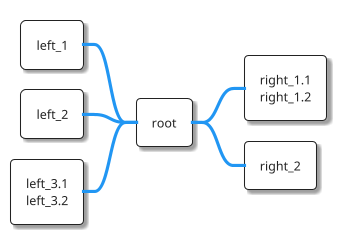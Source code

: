 ' Do not edit
' Theme Gallery
' autogenerated by script
'
@startmindmap
!theme materia
+ root
**:right_1.1
right_1.2;
++ right_2

left side

-- left_1
-- left_2
**:left_3.1
left_3.2;
@endmindmap
